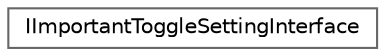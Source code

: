 digraph "Graphical Class Hierarchy"
{
 // INTERACTIVE_SVG=YES
 // LATEX_PDF_SIZE
  bgcolor="transparent";
  edge [fontname=Helvetica,fontsize=10,labelfontname=Helvetica,labelfontsize=10];
  node [fontname=Helvetica,fontsize=10,shape=box,height=0.2,width=0.4];
  rankdir="LR";
  Node0 [id="Node000000",label="IImportantToggleSettingInterface",height=0.2,width=0.4,color="grey40", fillcolor="white", style="filled",URL="$d8/d60/classIImportantToggleSettingInterface.html",tooltip=" "];
}
